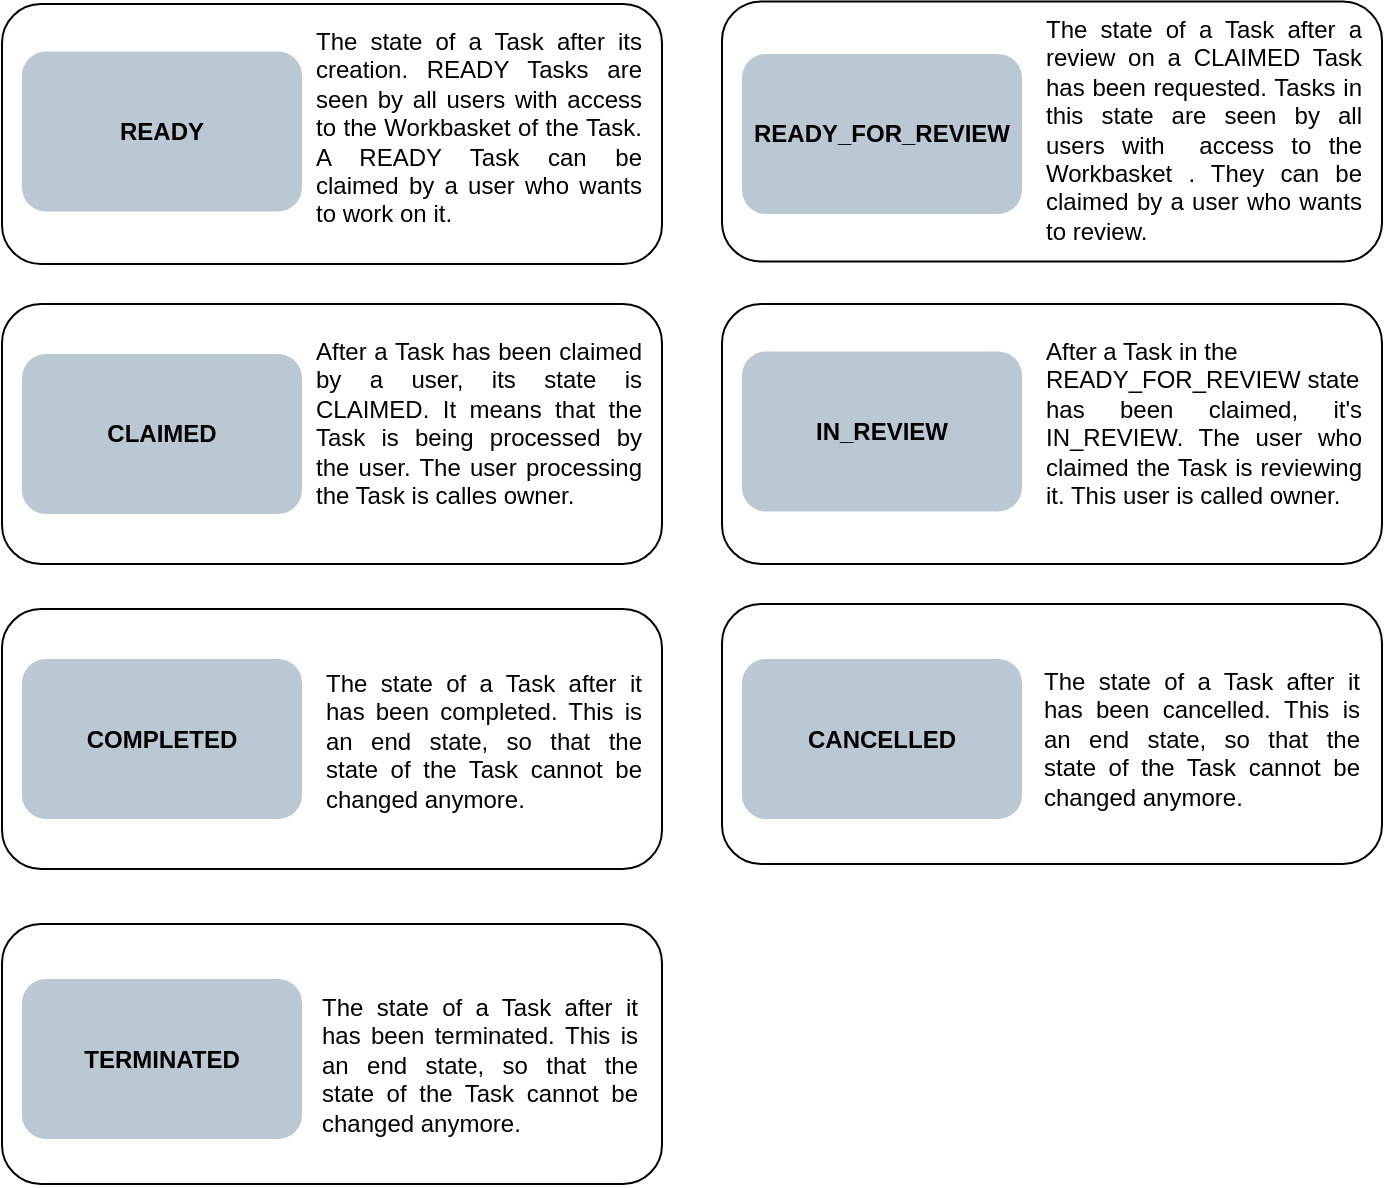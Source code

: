 <mxfile>
    <diagram id="ABNCZyfbNFh-MfdMv4a-" name="Page-1">
        <mxGraphModel dx="734" dy="566" grid="1" gridSize="10" guides="1" tooltips="1" connect="1" arrows="1" fold="1" page="1" pageScale="1" pageWidth="827" pageHeight="1169" math="0" shadow="0">
            <root>
                <mxCell id="0"/>
                <mxCell id="1" parent="0"/>
                <mxCell id="21" value="" style="rounded=1;whiteSpace=wrap;html=1;fillColor=none;" parent="1" vertex="1">
                    <mxGeometry x="360" y="430" width="330" height="130" as="geometry"/>
                </mxCell>
                <mxCell id="20" value="" style="rounded=1;whiteSpace=wrap;html=1;fillColor=none;" parent="1" vertex="1">
                    <mxGeometry x="360" y="280" width="330" height="130" as="geometry"/>
                </mxCell>
                <mxCell id="18" value="" style="rounded=1;whiteSpace=wrap;html=1;fillColor=none;" parent="1" vertex="1">
                    <mxGeometry y="590" width="330" height="130" as="geometry"/>
                </mxCell>
                <mxCell id="17" value="" style="rounded=1;whiteSpace=wrap;html=1;fillColor=none;" parent="1" vertex="1">
                    <mxGeometry y="432.5" width="330" height="130" as="geometry"/>
                </mxCell>
                <mxCell id="16" value="" style="rounded=1;whiteSpace=wrap;html=1;fillColor=none;" parent="1" vertex="1">
                    <mxGeometry y="280" width="330" height="130" as="geometry"/>
                </mxCell>
                <mxCell id="19" value="" style="rounded=1;whiteSpace=wrap;html=1;fillColor=none;" parent="1" vertex="1">
                    <mxGeometry x="360" y="128.75" width="330" height="130" as="geometry"/>
                </mxCell>
                <mxCell id="15" value="" style="rounded=1;whiteSpace=wrap;html=1;fillColor=none;" parent="1" vertex="1">
                    <mxGeometry y="130" width="330" height="130" as="geometry"/>
                </mxCell>
                <mxCell id="4" value="&lt;b&gt;CLAIMED&lt;/b&gt;" style="rounded=1;whiteSpace=wrap;html=1;fillColor=#bac8d3;strokeColor=none;" parent="1" vertex="1">
                    <mxGeometry x="10" y="305" width="140" height="80" as="geometry"/>
                </mxCell>
                <mxCell id="5" value="&lt;b&gt;READY&lt;/b&gt;" style="rounded=1;whiteSpace=wrap;html=1;fillColor=#bac8d3;strokeColor=none;" parent="1" vertex="1">
                    <mxGeometry x="10" y="153.75" width="140" height="80" as="geometry"/>
                </mxCell>
                <mxCell id="8" value="&lt;b&gt;READY_FOR_REVIEW&lt;/b&gt;" style="rounded=1;whiteSpace=wrap;html=1;fillColor=#bac8d3;strokeColor=none;" parent="1" vertex="1">
                    <mxGeometry x="370" y="155" width="140" height="80" as="geometry"/>
                </mxCell>
                <mxCell id="9" value="&lt;b&gt;IN_REVIEW&lt;/b&gt;" style="rounded=1;whiteSpace=wrap;html=1;fillColor=#bac8d3;strokeColor=none;" parent="1" vertex="1">
                    <mxGeometry x="370" y="303.75" width="140" height="80" as="geometry"/>
                </mxCell>
                <mxCell id="10" value="&lt;b&gt;COMPLETED&lt;/b&gt;" style="rounded=1;whiteSpace=wrap;html=1;fillColor=#bac8d3;strokeColor=none;" parent="1" vertex="1">
                    <mxGeometry x="10" y="457.5" width="140" height="80" as="geometry"/>
                </mxCell>
                <mxCell id="11" value="&lt;b&gt;CANCELLED&lt;/b&gt;" style="rounded=1;whiteSpace=wrap;html=1;fillColor=#bac8d3;strokeColor=none;" parent="1" vertex="1">
                    <mxGeometry x="370" y="457.5" width="140" height="80" as="geometry"/>
                </mxCell>
                <mxCell id="12" value="&lt;b&gt;TERMINATED&lt;/b&gt;" style="rounded=1;whiteSpace=wrap;html=1;fillColor=#bac8d3;strokeColor=none;" parent="1" vertex="1">
                    <mxGeometry x="10" y="617.5" width="140" height="80" as="geometry"/>
                </mxCell>
                <mxCell id="14" value="&lt;div style=&quot;text-align: justify&quot;&gt;&lt;span&gt;The state of a Task after its creation. READY Tasks are seen by all users with access to the Workbasket of the Task. A READY Task can be claimed by a user who wants to work on it.&lt;/span&gt;&lt;/div&gt;" style="rounded=0;whiteSpace=wrap;html=1;fillColor=none;align=left;strokeColor=none;verticalAlign=top;" parent="1" vertex="1">
                    <mxGeometry x="155" y="135" width="165" height="120" as="geometry"/>
                </mxCell>
                <mxCell id="22" value="&lt;div style=&quot;text-align: justify&quot;&gt;&lt;span&gt;After a Task has been claimed by a user, its state is CLAIMED. It means that the Task is being processed by the user. The user processing the Task is calles owner.&lt;/span&gt;&lt;/div&gt;" style="rounded=0;whiteSpace=wrap;html=1;fillColor=none;align=left;strokeColor=none;verticalAlign=top;" parent="1" vertex="1">
                    <mxGeometry x="155" y="290" width="165" height="107.5" as="geometry"/>
                </mxCell>
                <mxCell id="23" value="&lt;div style=&quot;text-align: justify&quot;&gt;&lt;span&gt;The state of a Task after it has been completed. This is an end state, so that the state of the Task cannot be changed anymore.&lt;/span&gt;&lt;/div&gt;" style="rounded=0;whiteSpace=wrap;html=1;fillColor=none;align=left;strokeColor=none;verticalAlign=top;" parent="1" vertex="1">
                    <mxGeometry x="160" y="456.25" width="160" height="80" as="geometry"/>
                </mxCell>
                <mxCell id="24" value="&lt;div style=&quot;text-align: justify&quot;&gt;&lt;span&gt;The state of a Task after it has been terminated.&amp;nbsp;&lt;/span&gt;&lt;span&gt;This is an end state, so that the state of the Task cannot be changed anymore.&lt;/span&gt;&lt;/div&gt;" style="rounded=0;whiteSpace=wrap;html=1;fillColor=none;align=right;strokeColor=none;verticalAlign=top;" parent="1" vertex="1">
                    <mxGeometry x="160" y="617.5" width="160" height="80" as="geometry"/>
                </mxCell>
                <mxCell id="25" value="&lt;div style=&quot;text-align: justify&quot;&gt;&lt;span&gt;The state of a Task after a review on a CLAIMED Task has been requested. Tasks in this state are seen by all users with&amp;nbsp; access to the Workbasket . They can be claimed by a user who wants to review.&lt;/span&gt;&lt;/div&gt;&lt;div style=&quot;text-align: justify&quot;&gt;&lt;span&gt;&amp;nbsp;&lt;/span&gt;&lt;/div&gt;" style="rounded=0;whiteSpace=wrap;html=1;fillColor=none;align=left;strokeColor=none;verticalAlign=top;" parent="1" vertex="1">
                    <mxGeometry x="520" y="128.75" width="160" height="120" as="geometry"/>
                </mxCell>
                <mxCell id="26" value="&lt;div style=&quot;text-align: justify&quot;&gt;&lt;span&gt;After a Task in the&amp;nbsp;&lt;/span&gt;&lt;/div&gt;&lt;span style=&quot;text-align: justify&quot;&gt;READY_FOR_REVIEW state&lt;/span&gt;&lt;div style=&quot;text-align: justify&quot;&gt;&lt;span&gt;has been claimed, it's IN_REVIEW. The user who claimed the Task is reviewing it. This user is called owner.&lt;/span&gt;&lt;/div&gt;" style="rounded=0;whiteSpace=wrap;html=1;fillColor=none;align=left;strokeColor=none;verticalAlign=top;" parent="1" vertex="1">
                    <mxGeometry x="520" y="290" width="160" height="110" as="geometry"/>
                </mxCell>
                <mxCell id="27" value="&lt;div style=&quot;text-align: justify&quot;&gt;&lt;span&gt;The state of a Task after it has been cancelled.&amp;nbsp;&lt;/span&gt;&lt;span&gt;This is an end state, so that the state of the Task cannot be changed anymore.&lt;/span&gt;&lt;/div&gt;" style="rounded=0;whiteSpace=wrap;html=1;fillColor=none;align=center;strokeColor=none;verticalAlign=top;" parent="1" vertex="1">
                    <mxGeometry x="520" y="455" width="160" height="80" as="geometry"/>
                </mxCell>
            </root>
        </mxGraphModel>
    </diagram>
</mxfile>